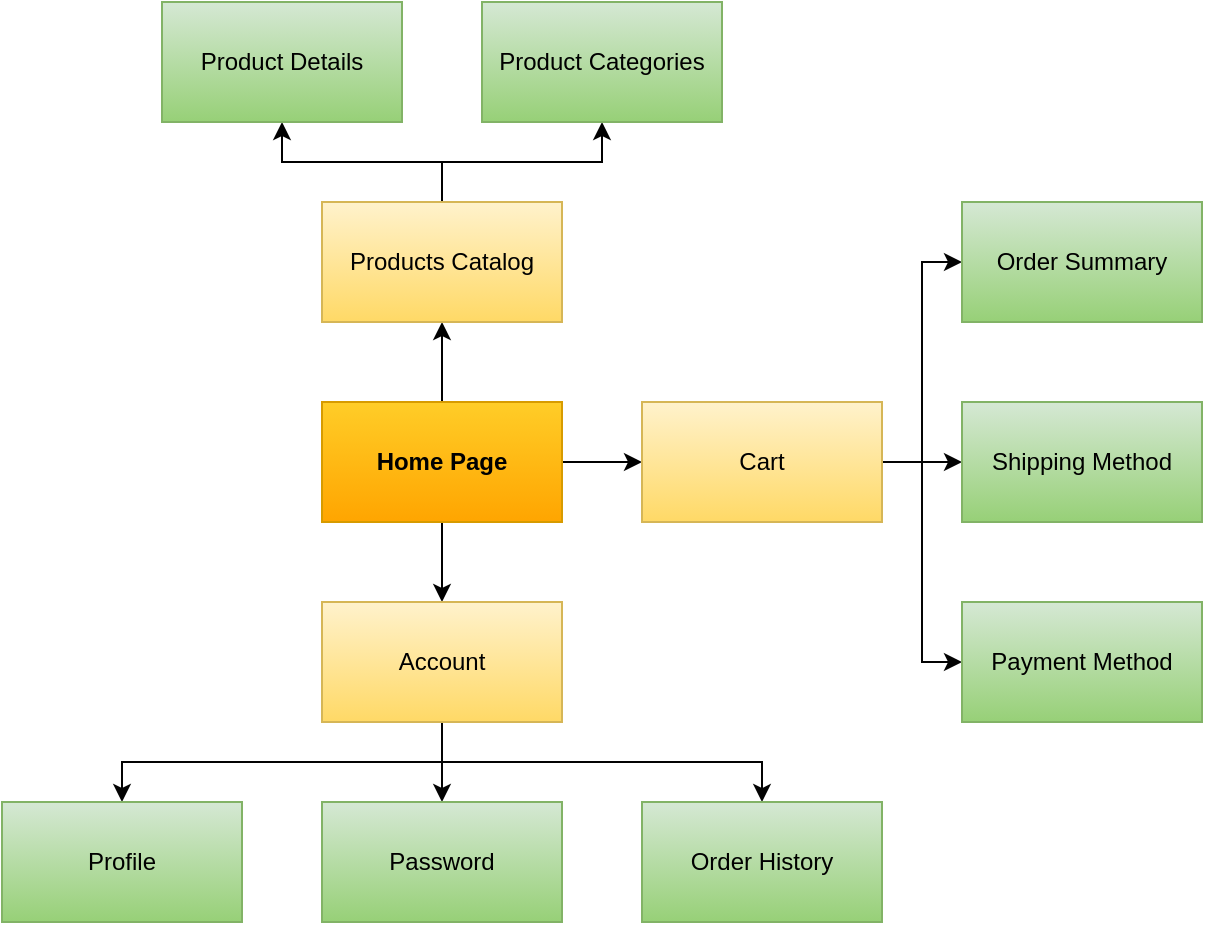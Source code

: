 <mxfile version="20.2.8" type="device"><diagram id="1cfsJQ8nXqWo6XeQLv4q" name="Page-1"><mxGraphModel dx="1422" dy="766" grid="1" gridSize="10" guides="1" tooltips="1" connect="1" arrows="1" fold="1" page="1" pageScale="1" pageWidth="850" pageHeight="1100" math="0" shadow="0"><root><mxCell id="0"/><mxCell id="1" parent="0"/><mxCell id="NmH1F3wii9anrZyIv1CP-2" style="edgeStyle=orthogonalEdgeStyle;rounded=0;orthogonalLoop=1;jettySize=auto;html=1;entryX=0.5;entryY=1;entryDx=0;entryDy=0;" edge="1" parent="1" source="HCaWhlMSa1mEWjewJEZq-1" target="HCaWhlMSa1mEWjewJEZq-2"><mxGeometry relative="1" as="geometry"/></mxCell><mxCell id="NmH1F3wii9anrZyIv1CP-7" style="edgeStyle=orthogonalEdgeStyle;rounded=0;orthogonalLoop=1;jettySize=auto;html=1;entryX=0;entryY=0.5;entryDx=0;entryDy=0;" edge="1" parent="1" source="HCaWhlMSa1mEWjewJEZq-1" target="NmH1F3wii9anrZyIv1CP-5"><mxGeometry relative="1" as="geometry"/></mxCell><mxCell id="NmH1F3wii9anrZyIv1CP-8" style="edgeStyle=orthogonalEdgeStyle;rounded=0;orthogonalLoop=1;jettySize=auto;html=1;" edge="1" parent="1" source="HCaWhlMSa1mEWjewJEZq-1" target="NmH1F3wii9anrZyIv1CP-6"><mxGeometry relative="1" as="geometry"/></mxCell><mxCell id="HCaWhlMSa1mEWjewJEZq-1" value="&lt;b&gt;Home Page&lt;/b&gt;" style="rounded=0;whiteSpace=wrap;html=1;fillColor=#ffcd28;gradientColor=#ffa500;strokeColor=#d79b00;" parent="1" vertex="1"><mxGeometry x="360" y="380" width="120" height="60" as="geometry"/></mxCell><mxCell id="NmH1F3wii9anrZyIv1CP-3" style="edgeStyle=orthogonalEdgeStyle;rounded=0;orthogonalLoop=1;jettySize=auto;html=1;" edge="1" parent="1" source="HCaWhlMSa1mEWjewJEZq-2" target="HCaWhlMSa1mEWjewJEZq-5"><mxGeometry relative="1" as="geometry"/></mxCell><mxCell id="NmH1F3wii9anrZyIv1CP-4" style="edgeStyle=orthogonalEdgeStyle;rounded=0;orthogonalLoop=1;jettySize=auto;html=1;" edge="1" parent="1" source="HCaWhlMSa1mEWjewJEZq-2" target="NmH1F3wii9anrZyIv1CP-1"><mxGeometry relative="1" as="geometry"/></mxCell><mxCell id="HCaWhlMSa1mEWjewJEZq-2" value="Products Catalog" style="rounded=0;whiteSpace=wrap;html=1;fillColor=#fff2cc;gradientColor=#ffd966;strokeColor=#d6b656;" parent="1" vertex="1"><mxGeometry x="360" y="280" width="120" height="60" as="geometry"/></mxCell><mxCell id="HCaWhlMSa1mEWjewJEZq-5" value="Product Details" style="rounded=0;whiteSpace=wrap;html=1;fillColor=#d5e8d4;gradientColor=#97d077;strokeColor=#82b366;" parent="1" vertex="1"><mxGeometry x="280" y="180" width="120" height="60" as="geometry"/></mxCell><mxCell id="NmH1F3wii9anrZyIv1CP-1" value="Product Categories" style="rounded=0;whiteSpace=wrap;html=1;fillColor=#d5e8d4;gradientColor=#97d077;strokeColor=#82b366;" vertex="1" parent="1"><mxGeometry x="440" y="180" width="120" height="60" as="geometry"/></mxCell><mxCell id="NmH1F3wii9anrZyIv1CP-15" style="edgeStyle=orthogonalEdgeStyle;rounded=0;orthogonalLoop=1;jettySize=auto;html=1;entryX=0;entryY=0.5;entryDx=0;entryDy=0;strokeColor=#030303;" edge="1" parent="1" source="NmH1F3wii9anrZyIv1CP-5" target="NmH1F3wii9anrZyIv1CP-10"><mxGeometry relative="1" as="geometry"/></mxCell><mxCell id="NmH1F3wii9anrZyIv1CP-16" style="edgeStyle=orthogonalEdgeStyle;rounded=0;orthogonalLoop=1;jettySize=auto;html=1;entryX=0;entryY=0.5;entryDx=0;entryDy=0;strokeColor=#030303;" edge="1" parent="1" source="NmH1F3wii9anrZyIv1CP-5" target="NmH1F3wii9anrZyIv1CP-9"><mxGeometry relative="1" as="geometry"/></mxCell><mxCell id="NmH1F3wii9anrZyIv1CP-17" style="edgeStyle=orthogonalEdgeStyle;rounded=0;orthogonalLoop=1;jettySize=auto;html=1;entryX=0;entryY=0.5;entryDx=0;entryDy=0;strokeColor=#030303;" edge="1" parent="1" source="NmH1F3wii9anrZyIv1CP-5" target="NmH1F3wii9anrZyIv1CP-11"><mxGeometry relative="1" as="geometry"/></mxCell><mxCell id="NmH1F3wii9anrZyIv1CP-5" value="Cart" style="rounded=0;whiteSpace=wrap;html=1;fillColor=#fff2cc;gradientColor=#ffd966;strokeColor=#d6b656;" vertex="1" parent="1"><mxGeometry x="520" y="380" width="120" height="60" as="geometry"/></mxCell><mxCell id="NmH1F3wii9anrZyIv1CP-21" style="edgeStyle=orthogonalEdgeStyle;rounded=0;orthogonalLoop=1;jettySize=auto;html=1;strokeColor=#030303;" edge="1" parent="1" source="NmH1F3wii9anrZyIv1CP-6" target="NmH1F3wii9anrZyIv1CP-18"><mxGeometry relative="1" as="geometry"/></mxCell><mxCell id="NmH1F3wii9anrZyIv1CP-23" style="edgeStyle=orthogonalEdgeStyle;rounded=0;orthogonalLoop=1;jettySize=auto;html=1;entryX=0.5;entryY=0;entryDx=0;entryDy=0;strokeColor=#030303;exitX=0.5;exitY=1;exitDx=0;exitDy=0;" edge="1" parent="1" source="NmH1F3wii9anrZyIv1CP-6" target="NmH1F3wii9anrZyIv1CP-19"><mxGeometry relative="1" as="geometry"/></mxCell><mxCell id="NmH1F3wii9anrZyIv1CP-24" style="edgeStyle=orthogonalEdgeStyle;rounded=0;orthogonalLoop=1;jettySize=auto;html=1;strokeColor=#030303;exitX=0.5;exitY=1;exitDx=0;exitDy=0;" edge="1" parent="1" source="NmH1F3wii9anrZyIv1CP-6" target="NmH1F3wii9anrZyIv1CP-20"><mxGeometry relative="1" as="geometry"/></mxCell><mxCell id="NmH1F3wii9anrZyIv1CP-6" value="Account" style="rounded=0;whiteSpace=wrap;html=1;fillColor=#fff2cc;gradientColor=#ffd966;strokeColor=#d6b656;" vertex="1" parent="1"><mxGeometry x="360" y="480" width="120" height="60" as="geometry"/></mxCell><mxCell id="NmH1F3wii9anrZyIv1CP-9" value="Order Summary" style="rounded=0;whiteSpace=wrap;html=1;fillColor=#d5e8d4;gradientColor=#97d077;strokeColor=#82b366;" vertex="1" parent="1"><mxGeometry x="680" y="280" width="120" height="60" as="geometry"/></mxCell><mxCell id="NmH1F3wii9anrZyIv1CP-10" value="Shipping Method" style="rounded=0;whiteSpace=wrap;html=1;fillColor=#d5e8d4;gradientColor=#97d077;strokeColor=#82b366;" vertex="1" parent="1"><mxGeometry x="680" y="380" width="120" height="60" as="geometry"/></mxCell><mxCell id="NmH1F3wii9anrZyIv1CP-11" value="Payment Method" style="rounded=0;whiteSpace=wrap;html=1;fillColor=#d5e8d4;gradientColor=#97d077;strokeColor=#82b366;" vertex="1" parent="1"><mxGeometry x="680" y="480" width="120" height="60" as="geometry"/></mxCell><mxCell id="NmH1F3wii9anrZyIv1CP-18" value="Password" style="rounded=0;whiteSpace=wrap;html=1;fillColor=#d5e8d4;gradientColor=#97d077;strokeColor=#82b366;" vertex="1" parent="1"><mxGeometry x="360" y="580" width="120" height="60" as="geometry"/></mxCell><mxCell id="NmH1F3wii9anrZyIv1CP-19" value="Profile" style="rounded=0;whiteSpace=wrap;html=1;fillColor=#d5e8d4;gradientColor=#97d077;strokeColor=#82b366;" vertex="1" parent="1"><mxGeometry x="200" y="580" width="120" height="60" as="geometry"/></mxCell><mxCell id="NmH1F3wii9anrZyIv1CP-20" value="Order History" style="rounded=0;whiteSpace=wrap;html=1;fillColor=#d5e8d4;gradientColor=#97d077;strokeColor=#82b366;" vertex="1" parent="1"><mxGeometry x="520" y="580" width="120" height="60" as="geometry"/></mxCell></root></mxGraphModel></diagram></mxfile>